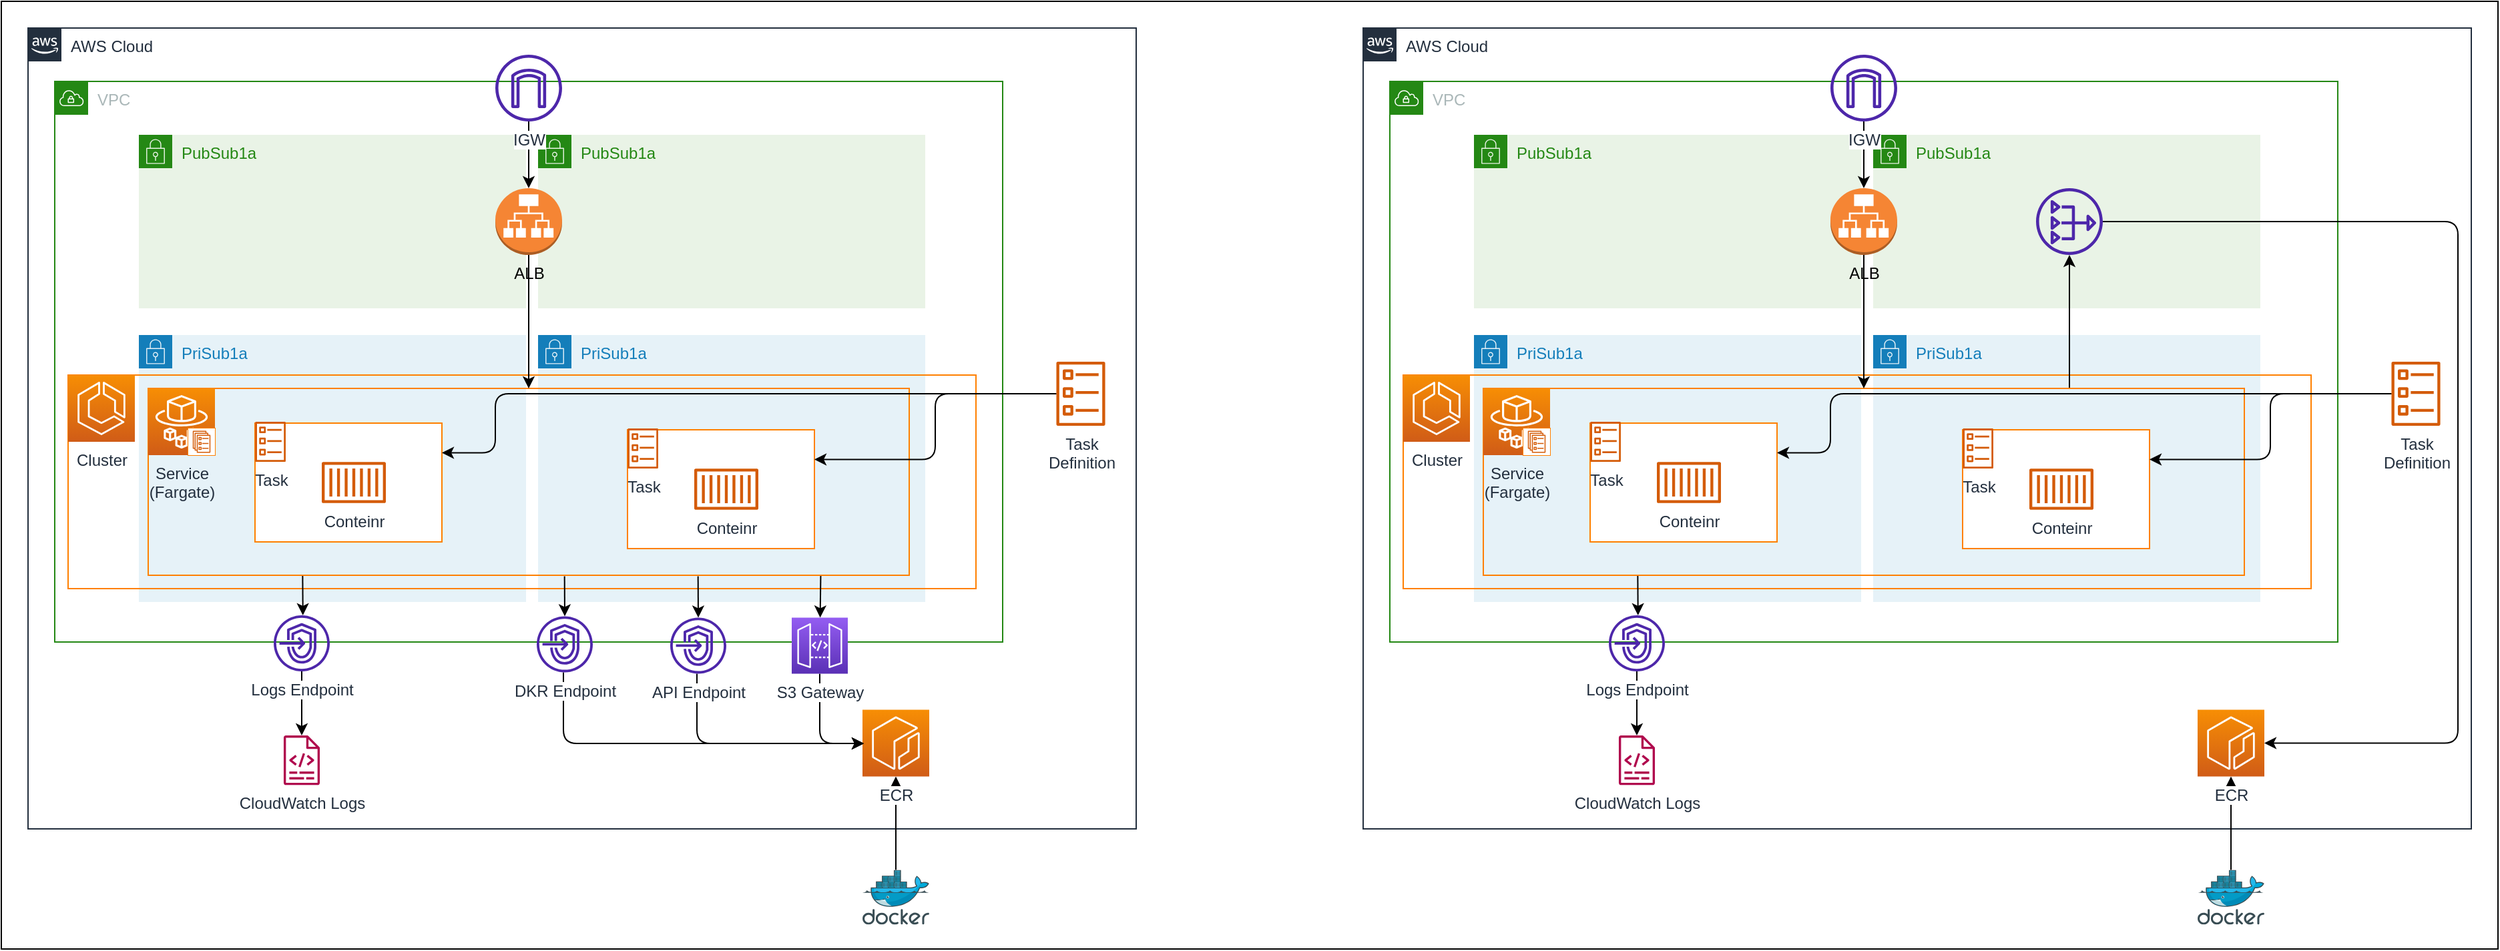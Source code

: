 <mxfile>
    <diagram id="0gaHISmCD_ZFqXQp06Su" name="ページ1">
        <mxGraphModel dx="1631" dy="925" grid="1" gridSize="10" guides="1" tooltips="1" connect="1" arrows="1" fold="1" page="1" pageScale="1" pageWidth="827" pageHeight="1169" math="0" shadow="0">
            <root>
                <mxCell id="0"/>
                <mxCell id="1" parent="0"/>
                <mxCell id="148" value="" style="rounded=0;whiteSpace=wrap;html=1;labelBackgroundColor=#FFFFFF;" vertex="1" parent="1">
                    <mxGeometry x="80" y="260" width="1870" height="710" as="geometry"/>
                </mxCell>
                <mxCell id="4" value="PriSub1a" style="points=[[0,0],[0.25,0],[0.5,0],[0.75,0],[1,0],[1,0.25],[1,0.5],[1,0.75],[1,1],[0.75,1],[0.5,1],[0.25,1],[0,1],[0,0.75],[0,0.5],[0,0.25]];outlineConnect=0;gradientColor=none;html=1;whiteSpace=wrap;fontSize=12;fontStyle=0;container=1;pointerEvents=0;collapsible=0;recursiveResize=0;shape=mxgraph.aws4.group;grIcon=mxgraph.aws4.group_security_group;grStroke=0;strokeColor=#147EBA;fillColor=#E6F2F8;verticalAlign=top;align=left;spacingLeft=30;fontColor=#147EBA;dashed=0;" parent="1" vertex="1">
                    <mxGeometry x="183" y="510" width="290" height="200" as="geometry"/>
                </mxCell>
                <mxCell id="11" value="PriSub1a" style="points=[[0,0],[0.25,0],[0.5,0],[0.75,0],[1,0],[1,0.25],[1,0.5],[1,0.75],[1,1],[0.75,1],[0.5,1],[0.25,1],[0,1],[0,0.75],[0,0.5],[0,0.25]];outlineConnect=0;gradientColor=none;html=1;whiteSpace=wrap;fontSize=12;fontStyle=0;container=1;pointerEvents=0;collapsible=0;recursiveResize=0;shape=mxgraph.aws4.group;grIcon=mxgraph.aws4.group_security_group;grStroke=0;strokeColor=#147EBA;fillColor=#E6F2F8;verticalAlign=top;align=left;spacingLeft=30;fontColor=#147EBA;dashed=0;" parent="1" vertex="1">
                    <mxGeometry x="482" y="510" width="290" height="200" as="geometry"/>
                </mxCell>
                <mxCell id="14" value="" style="rounded=0;whiteSpace=wrap;html=1;fillColor=none;strokeColor=#FF8000;" parent="1" vertex="1">
                    <mxGeometry x="130" y="540" width="680" height="160" as="geometry"/>
                </mxCell>
                <mxCell id="2" value="AWS Cloud" style="points=[[0,0],[0.25,0],[0.5,0],[0.75,0],[1,0],[1,0.25],[1,0.5],[1,0.75],[1,1],[0.75,1],[0.5,1],[0.25,1],[0,1],[0,0.75],[0,0.5],[0,0.25]];outlineConnect=0;gradientColor=none;html=1;whiteSpace=wrap;fontSize=12;fontStyle=0;container=0;pointerEvents=0;collapsible=0;recursiveResize=0;shape=mxgraph.aws4.group;grIcon=mxgraph.aws4.group_aws_cloud_alt;strokeColor=#232F3E;fillColor=none;verticalAlign=top;align=left;spacingLeft=30;fontColor=#232F3E;dashed=0;" parent="1" vertex="1">
                    <mxGeometry x="100" y="280" width="830" height="600" as="geometry"/>
                </mxCell>
                <mxCell id="38" style="edgeStyle=none;html=1;entryX=0.5;entryY=1;entryDx=0;entryDy=0;entryPerimeter=0;" parent="1" source="26" target="25" edge="1">
                    <mxGeometry relative="1" as="geometry"/>
                </mxCell>
                <mxCell id="26" value="" style="sketch=0;aspect=fixed;html=1;points=[];align=center;image;fontSize=12;image=img/lib/mscae/Docker.svg;strokeColor=#FF8000;fillColor=none;" parent="1" vertex="1">
                    <mxGeometry x="725" y="910.7" width="50" height="41" as="geometry"/>
                </mxCell>
                <mxCell id="3" value="VPC" style="points=[[0,0],[0.25,0],[0.5,0],[0.75,0],[1,0],[1,0.25],[1,0.5],[1,0.75],[1,1],[0.75,1],[0.5,1],[0.25,1],[0,1],[0,0.75],[0,0.5],[0,0.25]];outlineConnect=0;gradientColor=none;html=1;whiteSpace=wrap;fontSize=12;fontStyle=0;container=0;pointerEvents=0;collapsible=0;recursiveResize=0;shape=mxgraph.aws4.group;grIcon=mxgraph.aws4.group_vpc;strokeColor=#248814;fillColor=none;verticalAlign=top;align=left;spacingLeft=30;fontColor=#AAB7B8;dashed=0;" parent="1" vertex="1">
                    <mxGeometry x="120" y="320" width="710" height="420" as="geometry"/>
                </mxCell>
                <mxCell id="25" value="&lt;span style=&quot;background-color: rgb(255, 255, 255);&quot;&gt;ECR&lt;/span&gt;" style="sketch=0;points=[[0,0,0],[0.25,0,0],[0.5,0,0],[0.75,0,0],[1,0,0],[0,1,0],[0.25,1,0],[0.5,1,0],[0.75,1,0],[1,1,0],[0,0.25,0],[0,0.5,0],[0,0.75,0],[1,0.25,0],[1,0.5,0],[1,0.75,0]];outlineConnect=0;fontColor=#232F3E;gradientColor=#F78E04;gradientDirection=north;fillColor=#D05C17;strokeColor=#ffffff;dashed=0;verticalLabelPosition=bottom;verticalAlign=top;align=center;html=1;fontSize=12;fontStyle=0;aspect=fixed;shape=mxgraph.aws4.resourceIcon;resIcon=mxgraph.aws4.ecr;" parent="1" vertex="1">
                    <mxGeometry x="725" y="790.7" width="50" height="50" as="geometry"/>
                </mxCell>
                <mxCell id="40" style="edgeStyle=elbowEdgeStyle;html=1;" parent="1" source="34" edge="1">
                    <mxGeometry relative="1" as="geometry">
                        <Array as="points">
                            <mxPoint x="501" y="780.7"/>
                        </Array>
                        <mxPoint x="726" y="816" as="targetPoint"/>
                    </mxGeometry>
                </mxCell>
                <mxCell id="34" value="&lt;span style=&quot;background-color: rgb(255, 255, 255);&quot;&gt;DKR Endpoint&lt;br&gt;&lt;/span&gt;" style="sketch=0;outlineConnect=0;fontColor=#232F3E;gradientColor=none;fillColor=#4D27AA;strokeColor=none;dashed=0;verticalLabelPosition=bottom;verticalAlign=top;align=center;html=1;fontSize=12;fontStyle=0;aspect=fixed;pointerEvents=1;shape=mxgraph.aws4.endpoints;" parent="1" vertex="1">
                    <mxGeometry x="481" y="720.7" width="42" height="42" as="geometry"/>
                </mxCell>
                <mxCell id="47" style="edgeStyle=elbowEdgeStyle;html=1;" parent="1" source="35" edge="1">
                    <mxGeometry relative="1" as="geometry">
                        <Array as="points">
                            <mxPoint x="601" y="780.7"/>
                        </Array>
                        <mxPoint x="726" y="816" as="targetPoint"/>
                    </mxGeometry>
                </mxCell>
                <mxCell id="35" value="&lt;span style=&quot;background-color: rgb(255, 255, 255);&quot;&gt;&lt;span style=&quot;color: rgba(0, 0, 0, 0); font-family: monospace; font-size: 0px; text-align: start;&quot;&gt;%3CmxGraphModel%3E%3Croot%3E%3CmxCell%20id%3D%220%22%2F%3E%3CmxCell%20id%3D%221%22%20parent%3D%220%22%2F%3E%3CmxCell%20id%3D%222%22%20value%3D%22DKR%20Endpoint%22%20style%3D%22sketch%3D0%3BoutlineConnect%3D0%3BfontColor%3D%23232F3E%3BgradientColor%3Dnone%3BfillColor%3D%234D27AA%3BstrokeColor%3Dnone%3Bdashed%3D0%3BverticalLabelPosition%3Dbottom%3BverticalAlign%3Dtop%3Balign%3Dcenter%3Bhtml%3D1%3BfontSize%3D12%3BfontStyle%3D0%3Baspect%3Dfixed%3BpointerEvents%3D1%3Bshape%3Dmxgraph.aws4.endpoints%3B%22%20vertex%3D%221%22%20parent%3D%221%22%3E%3CmxGeometry%20x%3D%22260%22%20y%3D%22720%22%20width%3D%2242%22%20height%3D%2242%22%20as%3D%22geometry%22%2F%3E%3C%2FmxCell%3E%3C%2Froot%3E%3C%2FmxGraphModel%3E&lt;/span&gt;API Endpoint&lt;br&gt;&lt;/span&gt;" style="sketch=0;outlineConnect=0;fontColor=#232F3E;gradientColor=none;fillColor=#4D27AA;strokeColor=none;dashed=0;verticalLabelPosition=bottom;verticalAlign=top;align=center;html=1;fontSize=12;fontStyle=0;aspect=fixed;pointerEvents=1;shape=mxgraph.aws4.endpoints;" parent="1" vertex="1">
                    <mxGeometry x="581" y="721.7" width="42" height="42" as="geometry"/>
                </mxCell>
                <mxCell id="50" style="edgeStyle=elbowEdgeStyle;html=1;" parent="1" source="36" target="48" edge="1">
                    <mxGeometry relative="1" as="geometry"/>
                </mxCell>
                <mxCell id="36" value="&lt;span style=&quot;background-color: rgb(255, 255, 255);&quot;&gt;&lt;span style=&quot;color: rgba(0, 0, 0, 0); font-family: monospace; font-size: 0px; text-align: start;&quot;&gt;%3CmxGraphModel%3E%3Croot%3E%3CmxCell%20id%3D%220%22%2F%3E%3CmxCell%20id%3D%221%22%20parent%3D%220%22%2F%3E%3CmxCell%20id%3D%222%22%20value%3D%22DKR%20Endpoint%22%20style%3D%22sketch%3D0%3BoutlineConnect%3D0%3BfontColor%3D%23232F3E%3BgradientColor%3Dnone%3BfillColor%3D%234D27AA%3BstrokeColor%3Dnone%3Bdashed%3D0%3BverticalLabelPosition%3Dbottom%3BverticalAlign%3Dtop%3Balign%3Dcenter%3Bhtml%3D1%3BfontSize%3D12%3BfontStyle%3D0%3Baspect%3Dfixed%3BpointerEvents%3D1%3Bshape%3Dmxgraph.aws4.endpoints%3B%22%20vertex%3D%221%22%20parent%3D%221%22%3E%3CmxGeometry%20x%3D%22260%22%20y%3D%22720%22%20width%3D%2242%22%20height%3D%2242%22%20as%3D%22geometry%22%2F%3E%3C%2FmxCell%3E%3C%2Froot%3E%3C%2FmxGraphModel%3E&lt;/span&gt;Logs Endpoint&lt;/span&gt;" style="sketch=0;outlineConnect=0;fontColor=#232F3E;gradientColor=none;fillColor=#4D27AA;strokeColor=none;dashed=0;verticalLabelPosition=bottom;verticalAlign=top;align=center;html=1;fontSize=12;fontStyle=0;aspect=fixed;pointerEvents=1;shape=mxgraph.aws4.endpoints;" parent="1" vertex="1">
                    <mxGeometry x="284" y="720" width="42" height="42" as="geometry"/>
                </mxCell>
                <mxCell id="100" style="edgeStyle=elbowEdgeStyle;html=1;" edge="1" parent="1" source="37">
                    <mxGeometry relative="1" as="geometry">
                        <mxPoint x="726" y="816" as="targetPoint"/>
                        <Array as="points">
                            <mxPoint x="693" y="780.7"/>
                        </Array>
                    </mxGeometry>
                </mxCell>
                <mxCell id="37" value="&lt;span style=&quot;background-color: rgb(255, 255, 255);&quot;&gt;S3 Gateway&lt;/span&gt;" style="sketch=0;points=[[0,0,0],[0.25,0,0],[0.5,0,0],[0.75,0,0],[1,0,0],[0,1,0],[0.25,1,0],[0.5,1,0],[0.75,1,0],[1,1,0],[0,0.25,0],[0,0.5,0],[0,0.75,0],[1,0.25,0],[1,0.5,0],[1,0.75,0]];outlineConnect=0;fontColor=#232F3E;gradientColor=#945DF2;gradientDirection=north;fillColor=#5A30B5;strokeColor=#ffffff;dashed=0;verticalLabelPosition=bottom;verticalAlign=top;align=center;html=1;fontSize=12;fontStyle=0;aspect=fixed;shape=mxgraph.aws4.resourceIcon;resIcon=mxgraph.aws4.api_gateway;" parent="1" vertex="1">
                    <mxGeometry x="672" y="721.7" width="42" height="42" as="geometry"/>
                </mxCell>
                <mxCell id="48" value="CloudWatch Logs" style="sketch=0;outlineConnect=0;fontColor=#232F3E;gradientColor=none;fillColor=#B0084D;strokeColor=none;dashed=0;verticalLabelPosition=bottom;verticalAlign=top;align=center;html=1;fontSize=12;fontStyle=0;aspect=fixed;pointerEvents=1;shape=mxgraph.aws4.logs;labelBackgroundColor=#FFFFFF;" parent="1" vertex="1">
                    <mxGeometry x="280" y="810" width="50" height="37.18" as="geometry"/>
                </mxCell>
                <mxCell id="6" value="PubSub1a" style="points=[[0,0],[0.25,0],[0.5,0],[0.75,0],[1,0],[1,0.25],[1,0.5],[1,0.75],[1,1],[0.75,1],[0.5,1],[0.25,1],[0,1],[0,0.75],[0,0.5],[0,0.25]];outlineConnect=0;gradientColor=none;html=1;whiteSpace=wrap;fontSize=12;fontStyle=0;container=1;pointerEvents=0;collapsible=0;recursiveResize=0;shape=mxgraph.aws4.group;grIcon=mxgraph.aws4.group_security_group;grStroke=0;strokeColor=#248814;fillColor=#E9F3E6;verticalAlign=top;align=left;spacingLeft=30;fontColor=#248814;dashed=0;" parent="1" vertex="1">
                    <mxGeometry x="183" y="360" width="290" height="130" as="geometry"/>
                </mxCell>
                <mxCell id="12" value="PubSub1a" style="points=[[0,0],[0.25,0],[0.5,0],[0.75,0],[1,0],[1,0.25],[1,0.5],[1,0.75],[1,1],[0.75,1],[0.5,1],[0.25,1],[0,1],[0,0.75],[0,0.5],[0,0.25]];outlineConnect=0;gradientColor=none;html=1;whiteSpace=wrap;fontSize=12;fontStyle=0;container=1;pointerEvents=0;collapsible=0;recursiveResize=0;shape=mxgraph.aws4.group;grIcon=mxgraph.aws4.group_security_group;grStroke=0;strokeColor=#248814;fillColor=#E9F3E6;verticalAlign=top;align=left;spacingLeft=30;fontColor=#248814;dashed=0;" parent="1" vertex="1">
                    <mxGeometry x="482" y="360" width="290" height="130" as="geometry"/>
                </mxCell>
                <mxCell id="8" value="ALB" style="outlineConnect=0;dashed=0;verticalLabelPosition=bottom;verticalAlign=top;align=center;html=1;shape=mxgraph.aws3.application_load_balancer;fillColor=#F58534;gradientColor=none;" parent="12" vertex="1">
                    <mxGeometry x="-32" y="40" width="50" height="50" as="geometry"/>
                </mxCell>
                <mxCell id="54" style="edgeStyle=elbowEdgeStyle;html=1;entryX=0.5;entryY=0;entryDx=0;entryDy=0;entryPerimeter=0;" parent="1" source="53" target="8" edge="1">
                    <mxGeometry relative="1" as="geometry"/>
                </mxCell>
                <mxCell id="53" value="IGW" style="sketch=0;outlineConnect=0;fontColor=#232F3E;gradientColor=none;fillColor=#4D27AA;strokeColor=none;dashed=0;verticalLabelPosition=bottom;verticalAlign=top;align=center;html=1;fontSize=12;fontStyle=0;aspect=fixed;pointerEvents=1;shape=mxgraph.aws4.internet_gateway;labelBackgroundColor=#FFFFFF;" parent="1" vertex="1">
                    <mxGeometry x="450" y="300" width="50" height="50" as="geometry"/>
                </mxCell>
                <mxCell id="42" style="edgeStyle=elbowEdgeStyle;html=1;" parent="1" target="34" edge="1">
                    <mxGeometry relative="1" as="geometry">
                        <mxPoint x="501.842" y="690.7" as="sourcePoint"/>
                    </mxGeometry>
                </mxCell>
                <mxCell id="46" style="edgeStyle=elbowEdgeStyle;html=1;" parent="1" target="35" edge="1">
                    <mxGeometry relative="1" as="geometry">
                        <mxPoint x="601.842" y="690.7" as="sourcePoint"/>
                    </mxGeometry>
                </mxCell>
                <mxCell id="49" style="edgeStyle=elbowEdgeStyle;html=1;" parent="1" target="36" edge="1">
                    <mxGeometry relative="1" as="geometry">
                        <mxPoint x="305.667" y="690" as="sourcePoint"/>
                        <Array as="points">
                            <mxPoint x="305.88" y="700"/>
                        </Array>
                    </mxGeometry>
                </mxCell>
                <mxCell id="99" style="edgeStyle=none;html=1;exitX=0.496;exitY=0.995;exitDx=0;exitDy=0;exitPerimeter=0;" edge="1" parent="1" target="37">
                    <mxGeometry relative="1" as="geometry">
                        <mxPoint x="693.72" y="690" as="sourcePoint"/>
                    </mxGeometry>
                </mxCell>
                <mxCell id="17" value="" style="rounded=0;whiteSpace=wrap;html=1;fillColor=none;strokeColor=#FF8000;" parent="1" vertex="1">
                    <mxGeometry x="190" y="550" width="570" height="140" as="geometry"/>
                </mxCell>
                <mxCell id="19" value="Service&lt;br&gt;(Fargate)" style="sketch=0;points=[[0,0,0],[0.25,0,0],[0.5,0,0],[0.75,0,0],[1,0,0],[0,1,0],[0.25,1,0],[0.5,1,0],[0.75,1,0],[1,1,0],[0,0.25,0],[0,0.5,0],[0,0.75,0],[1,0.25,0],[1,0.5,0],[1,0.75,0]];outlineConnect=0;fontColor=#232F3E;gradientColor=#F78E04;gradientDirection=north;fillColor=#D05C17;strokeColor=#ffffff;dashed=0;verticalLabelPosition=bottom;verticalAlign=top;align=center;html=1;fontSize=12;fontStyle=0;aspect=fixed;shape=mxgraph.aws4.resourceIcon;resIcon=mxgraph.aws4.fargate;" parent="1" vertex="1">
                    <mxGeometry x="190" y="550" width="50" height="50" as="geometry"/>
                </mxCell>
                <mxCell id="21" value="" style="group;strokeColor=#FF8000;" parent="1" vertex="1" connectable="0">
                    <mxGeometry x="220" y="580" width="20" height="20" as="geometry"/>
                </mxCell>
                <mxCell id="20" value="" style="rounded=0;whiteSpace=wrap;html=1;strokeColor=none;" parent="21" vertex="1">
                    <mxGeometry width="20" height="20" as="geometry"/>
                </mxCell>
                <mxCell id="16" value="" style="sketch=0;outlineConnect=0;fontColor=#232F3E;gradientColor=none;fillColor=#D45B07;strokeColor=none;dashed=0;verticalLabelPosition=bottom;verticalAlign=top;align=center;html=1;fontSize=12;fontStyle=0;aspect=fixed;pointerEvents=1;shape=mxgraph.aws4.ecs_service;" parent="21" vertex="1">
                    <mxGeometry x="3.333" y="1.793" width="13.333" height="16.413" as="geometry"/>
                </mxCell>
                <mxCell id="28" value="" style="rounded=0;whiteSpace=wrap;html=1;fillColor=default;strokeColor=#FF8000;" parent="1" vertex="1">
                    <mxGeometry x="270" y="576" width="140" height="89" as="geometry"/>
                </mxCell>
                <mxCell id="22" value="Conteinr" style="sketch=0;outlineConnect=0;fontColor=#232F3E;gradientColor=none;fillColor=#D45B07;strokeColor=none;dashed=0;verticalLabelPosition=bottom;verticalAlign=top;align=center;html=1;fontSize=12;fontStyle=0;aspect=fixed;pointerEvents=1;shape=mxgraph.aws4.container_1;" parent="1" vertex="1">
                    <mxGeometry x="320" y="605" width="48" height="31" as="geometry"/>
                </mxCell>
                <mxCell id="27" value="Task" style="sketch=0;outlineConnect=0;fontColor=#232F3E;gradientColor=none;fillColor=#D45B07;strokeColor=none;dashed=0;verticalLabelPosition=bottom;verticalAlign=top;align=center;html=1;fontSize=12;fontStyle=0;aspect=fixed;pointerEvents=1;shape=mxgraph.aws4.ecs_task;" parent="1" vertex="1">
                    <mxGeometry x="270" y="575" width="23.12" height="30" as="geometry"/>
                </mxCell>
                <mxCell id="29" value="" style="rounded=0;whiteSpace=wrap;html=1;fillColor=default;strokeColor=#FF8000;" parent="1" vertex="1">
                    <mxGeometry x="549" y="581" width="140" height="89" as="geometry"/>
                </mxCell>
                <mxCell id="30" value="Conteinr" style="sketch=0;outlineConnect=0;fontColor=#232F3E;gradientColor=none;fillColor=#D45B07;strokeColor=none;dashed=0;verticalLabelPosition=bottom;verticalAlign=top;align=center;html=1;fontSize=12;fontStyle=0;aspect=fixed;pointerEvents=1;shape=mxgraph.aws4.container_1;" parent="1" vertex="1">
                    <mxGeometry x="599" y="610" width="48" height="31" as="geometry"/>
                </mxCell>
                <mxCell id="31" value="Task" style="sketch=0;outlineConnect=0;fontColor=#232F3E;gradientColor=none;fillColor=#D45B07;strokeColor=none;dashed=0;verticalLabelPosition=bottom;verticalAlign=top;align=center;html=1;fontSize=12;fontStyle=0;aspect=fixed;pointerEvents=1;shape=mxgraph.aws4.ecs_task;" parent="1" vertex="1">
                    <mxGeometry x="549" y="580" width="23.12" height="30" as="geometry"/>
                </mxCell>
                <mxCell id="44" style="edgeStyle=elbowEdgeStyle;html=1;entryX=1;entryY=0.25;entryDx=0;entryDy=0;" parent="1" source="24" target="28" edge="1">
                    <mxGeometry relative="1" as="geometry">
                        <Array as="points">
                            <mxPoint x="450" y="580"/>
                        </Array>
                    </mxGeometry>
                </mxCell>
                <mxCell id="45" style="edgeStyle=elbowEdgeStyle;html=1;entryX=1;entryY=0.25;entryDx=0;entryDy=0;" parent="1" source="24" target="29" edge="1">
                    <mxGeometry relative="1" as="geometry"/>
                </mxCell>
                <mxCell id="24" value="Task &lt;br&gt;Definition" style="sketch=0;outlineConnect=0;fontColor=#232F3E;gradientColor=none;fillColor=#D45B07;strokeColor=none;dashed=0;verticalLabelPosition=bottom;verticalAlign=top;align=center;html=1;fontSize=12;fontStyle=0;aspect=fixed;pointerEvents=1;shape=mxgraph.aws4.ecs_task;" parent="1" vertex="1">
                    <mxGeometry x="870" y="530" width="37" height="48" as="geometry"/>
                </mxCell>
                <mxCell id="13" value="Cluster" style="sketch=0;points=[[0,0,0],[0.25,0,0],[0.5,0,0],[0.75,0,0],[1,0,0],[0,1,0],[0.25,1,0],[0.5,1,0],[0.75,1,0],[1,1,0],[0,0.25,0],[0,0.5,0],[0,0.75,0],[1,0.25,0],[1,0.5,0],[1,0.75,0]];outlineConnect=0;fontColor=#232F3E;gradientColor=#F78E04;gradientDirection=north;fillColor=#D05C17;strokeColor=#ffffff;dashed=0;verticalLabelPosition=bottom;verticalAlign=top;align=center;html=1;fontSize=12;fontStyle=0;aspect=fixed;shape=mxgraph.aws4.resourceIcon;resIcon=mxgraph.aws4.ecs;" parent="1" vertex="1">
                    <mxGeometry x="130" y="540" width="50" height="50" as="geometry"/>
                </mxCell>
                <mxCell id="55" style="edgeStyle=elbowEdgeStyle;html=1;" parent="1" source="8" edge="1">
                    <mxGeometry relative="1" as="geometry">
                        <mxPoint x="475" y="550" as="targetPoint"/>
                    </mxGeometry>
                </mxCell>
                <mxCell id="102" value="PriSub1a" style="points=[[0,0],[0.25,0],[0.5,0],[0.75,0],[1,0],[1,0.25],[1,0.5],[1,0.75],[1,1],[0.75,1],[0.5,1],[0.25,1],[0,1],[0,0.75],[0,0.5],[0,0.25]];outlineConnect=0;gradientColor=none;html=1;whiteSpace=wrap;fontSize=12;fontStyle=0;container=1;pointerEvents=0;collapsible=0;recursiveResize=0;shape=mxgraph.aws4.group;grIcon=mxgraph.aws4.group_security_group;grStroke=0;strokeColor=#147EBA;fillColor=#E6F2F8;verticalAlign=top;align=left;spacingLeft=30;fontColor=#147EBA;dashed=0;" vertex="1" parent="1">
                    <mxGeometry x="1183" y="510" width="290" height="200" as="geometry"/>
                </mxCell>
                <mxCell id="103" value="PriSub1a" style="points=[[0,0],[0.25,0],[0.5,0],[0.75,0],[1,0],[1,0.25],[1,0.5],[1,0.75],[1,1],[0.75,1],[0.5,1],[0.25,1],[0,1],[0,0.75],[0,0.5],[0,0.25]];outlineConnect=0;gradientColor=none;html=1;whiteSpace=wrap;fontSize=12;fontStyle=0;container=1;pointerEvents=0;collapsible=0;recursiveResize=0;shape=mxgraph.aws4.group;grIcon=mxgraph.aws4.group_security_group;grStroke=0;strokeColor=#147EBA;fillColor=#E6F2F8;verticalAlign=top;align=left;spacingLeft=30;fontColor=#147EBA;dashed=0;" vertex="1" parent="1">
                    <mxGeometry x="1482" y="510" width="290" height="200" as="geometry"/>
                </mxCell>
                <mxCell id="104" value="" style="rounded=0;whiteSpace=wrap;html=1;fillColor=none;strokeColor=#FF8000;" vertex="1" parent="1">
                    <mxGeometry x="1130" y="540" width="680" height="160" as="geometry"/>
                </mxCell>
                <mxCell id="105" value="AWS Cloud" style="points=[[0,0],[0.25,0],[0.5,0],[0.75,0],[1,0],[1,0.25],[1,0.5],[1,0.75],[1,1],[0.75,1],[0.5,1],[0.25,1],[0,1],[0,0.75],[0,0.5],[0,0.25]];outlineConnect=0;gradientColor=none;html=1;whiteSpace=wrap;fontSize=12;fontStyle=0;container=0;pointerEvents=0;collapsible=0;recursiveResize=0;shape=mxgraph.aws4.group;grIcon=mxgraph.aws4.group_aws_cloud_alt;strokeColor=#232F3E;fillColor=none;verticalAlign=top;align=left;spacingLeft=30;fontColor=#232F3E;dashed=0;" vertex="1" parent="1">
                    <mxGeometry x="1100" y="280" width="830" height="600" as="geometry"/>
                </mxCell>
                <mxCell id="106" style="edgeStyle=none;html=1;entryX=0.5;entryY=1;entryDx=0;entryDy=0;entryPerimeter=0;" edge="1" parent="1" source="107" target="109">
                    <mxGeometry relative="1" as="geometry"/>
                </mxCell>
                <mxCell id="107" value="" style="sketch=0;aspect=fixed;html=1;points=[];align=center;image;fontSize=12;image=img/lib/mscae/Docker.svg;strokeColor=#FF8000;fillColor=none;" vertex="1" parent="1">
                    <mxGeometry x="1725" y="910.7" width="50" height="41" as="geometry"/>
                </mxCell>
                <mxCell id="108" value="VPC" style="points=[[0,0],[0.25,0],[0.5,0],[0.75,0],[1,0],[1,0.25],[1,0.5],[1,0.75],[1,1],[0.75,1],[0.5,1],[0.25,1],[0,1],[0,0.75],[0,0.5],[0,0.25]];outlineConnect=0;gradientColor=none;html=1;whiteSpace=wrap;fontSize=12;fontStyle=0;container=0;pointerEvents=0;collapsible=0;recursiveResize=0;shape=mxgraph.aws4.group;grIcon=mxgraph.aws4.group_vpc;strokeColor=#248814;fillColor=none;verticalAlign=top;align=left;spacingLeft=30;fontColor=#AAB7B8;dashed=0;" vertex="1" parent="1">
                    <mxGeometry x="1120" y="320" width="710" height="420" as="geometry"/>
                </mxCell>
                <mxCell id="109" value="&lt;span style=&quot;background-color: rgb(255, 255, 255);&quot;&gt;ECR&lt;/span&gt;" style="sketch=0;points=[[0,0,0],[0.25,0,0],[0.5,0,0],[0.75,0,0],[1,0,0],[0,1,0],[0.25,1,0],[0.5,1,0],[0.75,1,0],[1,1,0],[0,0.25,0],[0,0.5,0],[0,0.75,0],[1,0.25,0],[1,0.5,0],[1,0.75,0]];outlineConnect=0;fontColor=#232F3E;gradientColor=#F78E04;gradientDirection=north;fillColor=#D05C17;strokeColor=#ffffff;dashed=0;verticalLabelPosition=bottom;verticalAlign=top;align=center;html=1;fontSize=12;fontStyle=0;aspect=fixed;shape=mxgraph.aws4.resourceIcon;resIcon=mxgraph.aws4.ecr;" vertex="1" parent="1">
                    <mxGeometry x="1725" y="790.7" width="50" height="50" as="geometry"/>
                </mxCell>
                <mxCell id="114" style="edgeStyle=elbowEdgeStyle;html=1;" edge="1" parent="1" source="115" target="118">
                    <mxGeometry relative="1" as="geometry"/>
                </mxCell>
                <mxCell id="115" value="&lt;span style=&quot;background-color: rgb(255, 255, 255);&quot;&gt;&lt;span style=&quot;color: rgba(0, 0, 0, 0); font-family: monospace; font-size: 0px; text-align: start;&quot;&gt;%3CmxGraphModel%3E%3Croot%3E%3CmxCell%20id%3D%220%22%2F%3E%3CmxCell%20id%3D%221%22%20parent%3D%220%22%2F%3E%3CmxCell%20id%3D%222%22%20value%3D%22DKR%20Endpoint%22%20style%3D%22sketch%3D0%3BoutlineConnect%3D0%3BfontColor%3D%23232F3E%3BgradientColor%3Dnone%3BfillColor%3D%234D27AA%3BstrokeColor%3Dnone%3Bdashed%3D0%3BverticalLabelPosition%3Dbottom%3BverticalAlign%3Dtop%3Balign%3Dcenter%3Bhtml%3D1%3BfontSize%3D12%3BfontStyle%3D0%3Baspect%3Dfixed%3BpointerEvents%3D1%3Bshape%3Dmxgraph.aws4.endpoints%3B%22%20vertex%3D%221%22%20parent%3D%221%22%3E%3CmxGeometry%20x%3D%22260%22%20y%3D%22720%22%20width%3D%2242%22%20height%3D%2242%22%20as%3D%22geometry%22%2F%3E%3C%2FmxCell%3E%3C%2Froot%3E%3C%2FmxGraphModel%3E&lt;/span&gt;Logs Endpoint&lt;/span&gt;" style="sketch=0;outlineConnect=0;fontColor=#232F3E;gradientColor=none;fillColor=#4D27AA;strokeColor=none;dashed=0;verticalLabelPosition=bottom;verticalAlign=top;align=center;html=1;fontSize=12;fontStyle=0;aspect=fixed;pointerEvents=1;shape=mxgraph.aws4.endpoints;" vertex="1" parent="1">
                    <mxGeometry x="1284" y="720" width="42" height="42" as="geometry"/>
                </mxCell>
                <mxCell id="118" value="CloudWatch Logs" style="sketch=0;outlineConnect=0;fontColor=#232F3E;gradientColor=none;fillColor=#B0084D;strokeColor=none;dashed=0;verticalLabelPosition=bottom;verticalAlign=top;align=center;html=1;fontSize=12;fontStyle=0;aspect=fixed;pointerEvents=1;shape=mxgraph.aws4.logs;labelBackgroundColor=#FFFFFF;" vertex="1" parent="1">
                    <mxGeometry x="1280" y="810" width="50" height="37.18" as="geometry"/>
                </mxCell>
                <mxCell id="119" value="PubSub1a" style="points=[[0,0],[0.25,0],[0.5,0],[0.75,0],[1,0],[1,0.25],[1,0.5],[1,0.75],[1,1],[0.75,1],[0.5,1],[0.25,1],[0,1],[0,0.75],[0,0.5],[0,0.25]];outlineConnect=0;gradientColor=none;html=1;whiteSpace=wrap;fontSize=12;fontStyle=0;container=1;pointerEvents=0;collapsible=0;recursiveResize=0;shape=mxgraph.aws4.group;grIcon=mxgraph.aws4.group_security_group;grStroke=0;strokeColor=#248814;fillColor=#E9F3E6;verticalAlign=top;align=left;spacingLeft=30;fontColor=#248814;dashed=0;" vertex="1" parent="1">
                    <mxGeometry x="1183" y="360" width="290" height="130" as="geometry"/>
                </mxCell>
                <mxCell id="120" value="PubSub1a" style="points=[[0,0],[0.25,0],[0.5,0],[0.75,0],[1,0],[1,0.25],[1,0.5],[1,0.75],[1,1],[0.75,1],[0.5,1],[0.25,1],[0,1],[0,0.75],[0,0.5],[0,0.25]];outlineConnect=0;gradientColor=none;html=1;whiteSpace=wrap;fontSize=12;fontStyle=0;container=1;pointerEvents=0;collapsible=0;recursiveResize=0;shape=mxgraph.aws4.group;grIcon=mxgraph.aws4.group_security_group;grStroke=0;strokeColor=#248814;fillColor=#E9F3E6;verticalAlign=top;align=left;spacingLeft=30;fontColor=#248814;dashed=0;" vertex="1" parent="1">
                    <mxGeometry x="1482" y="360" width="290" height="130" as="geometry"/>
                </mxCell>
                <mxCell id="121" value="ALB" style="outlineConnect=0;dashed=0;verticalLabelPosition=bottom;verticalAlign=top;align=center;html=1;shape=mxgraph.aws3.application_load_balancer;fillColor=#F58534;gradientColor=none;" vertex="1" parent="120">
                    <mxGeometry x="-32" y="40" width="50" height="50" as="geometry"/>
                </mxCell>
                <mxCell id="145" value="" style="sketch=0;outlineConnect=0;fontColor=#232F3E;gradientColor=none;fillColor=#4D27AA;strokeColor=none;dashed=0;verticalLabelPosition=bottom;verticalAlign=top;align=center;html=1;fontSize=12;fontStyle=0;aspect=fixed;pointerEvents=1;shape=mxgraph.aws4.nat_gateway;labelBackgroundColor=#FFFFFF;" vertex="1" parent="120">
                    <mxGeometry x="122" y="40" width="50" height="50" as="geometry"/>
                </mxCell>
                <mxCell id="122" style="edgeStyle=elbowEdgeStyle;html=1;entryX=0.5;entryY=0;entryDx=0;entryDy=0;entryPerimeter=0;" edge="1" parent="1" source="123" target="121">
                    <mxGeometry relative="1" as="geometry"/>
                </mxCell>
                <mxCell id="123" value="IGW" style="sketch=0;outlineConnect=0;fontColor=#232F3E;gradientColor=none;fillColor=#4D27AA;strokeColor=none;dashed=0;verticalLabelPosition=bottom;verticalAlign=top;align=center;html=1;fontSize=12;fontStyle=0;aspect=fixed;pointerEvents=1;shape=mxgraph.aws4.internet_gateway;labelBackgroundColor=#FFFFFF;" vertex="1" parent="1">
                    <mxGeometry x="1450" y="300" width="50" height="50" as="geometry"/>
                </mxCell>
                <mxCell id="126" style="edgeStyle=elbowEdgeStyle;html=1;" edge="1" parent="1" target="115">
                    <mxGeometry relative="1" as="geometry">
                        <mxPoint x="1305.667" y="690" as="sourcePoint"/>
                        <Array as="points">
                            <mxPoint x="1305.88" y="700"/>
                        </Array>
                    </mxGeometry>
                </mxCell>
                <mxCell id="146" style="edgeStyle=elbowEdgeStyle;html=1;" edge="1" parent="1" source="128" target="145">
                    <mxGeometry relative="1" as="geometry"/>
                </mxCell>
                <mxCell id="128" value="" style="rounded=0;whiteSpace=wrap;html=1;fillColor=none;strokeColor=#FF8000;" vertex="1" parent="1">
                    <mxGeometry x="1190" y="550" width="570" height="140" as="geometry"/>
                </mxCell>
                <mxCell id="129" value="Service&lt;br&gt;(Fargate)" style="sketch=0;points=[[0,0,0],[0.25,0,0],[0.5,0,0],[0.75,0,0],[1,0,0],[0,1,0],[0.25,1,0],[0.5,1,0],[0.75,1,0],[1,1,0],[0,0.25,0],[0,0.5,0],[0,0.75,0],[1,0.25,0],[1,0.5,0],[1,0.75,0]];outlineConnect=0;fontColor=#232F3E;gradientColor=#F78E04;gradientDirection=north;fillColor=#D05C17;strokeColor=#ffffff;dashed=0;verticalLabelPosition=bottom;verticalAlign=top;align=center;html=1;fontSize=12;fontStyle=0;aspect=fixed;shape=mxgraph.aws4.resourceIcon;resIcon=mxgraph.aws4.fargate;" vertex="1" parent="1">
                    <mxGeometry x="1190" y="550" width="50" height="50" as="geometry"/>
                </mxCell>
                <mxCell id="130" value="" style="group;strokeColor=#FF8000;" vertex="1" connectable="0" parent="1">
                    <mxGeometry x="1220" y="580" width="20" height="20" as="geometry"/>
                </mxCell>
                <mxCell id="131" value="" style="rounded=0;whiteSpace=wrap;html=1;strokeColor=none;" vertex="1" parent="130">
                    <mxGeometry width="20" height="20" as="geometry"/>
                </mxCell>
                <mxCell id="132" value="" style="sketch=0;outlineConnect=0;fontColor=#232F3E;gradientColor=none;fillColor=#D45B07;strokeColor=none;dashed=0;verticalLabelPosition=bottom;verticalAlign=top;align=center;html=1;fontSize=12;fontStyle=0;aspect=fixed;pointerEvents=1;shape=mxgraph.aws4.ecs_service;" vertex="1" parent="130">
                    <mxGeometry x="3.333" y="1.793" width="13.333" height="16.413" as="geometry"/>
                </mxCell>
                <mxCell id="133" value="" style="rounded=0;whiteSpace=wrap;html=1;fillColor=default;strokeColor=#FF8000;" vertex="1" parent="1">
                    <mxGeometry x="1270" y="576" width="140" height="89" as="geometry"/>
                </mxCell>
                <mxCell id="134" value="Conteinr" style="sketch=0;outlineConnect=0;fontColor=#232F3E;gradientColor=none;fillColor=#D45B07;strokeColor=none;dashed=0;verticalLabelPosition=bottom;verticalAlign=top;align=center;html=1;fontSize=12;fontStyle=0;aspect=fixed;pointerEvents=1;shape=mxgraph.aws4.container_1;" vertex="1" parent="1">
                    <mxGeometry x="1320" y="605" width="48" height="31" as="geometry"/>
                </mxCell>
                <mxCell id="135" value="Task" style="sketch=0;outlineConnect=0;fontColor=#232F3E;gradientColor=none;fillColor=#D45B07;strokeColor=none;dashed=0;verticalLabelPosition=bottom;verticalAlign=top;align=center;html=1;fontSize=12;fontStyle=0;aspect=fixed;pointerEvents=1;shape=mxgraph.aws4.ecs_task;" vertex="1" parent="1">
                    <mxGeometry x="1270" y="575" width="23.12" height="30" as="geometry"/>
                </mxCell>
                <mxCell id="136" value="" style="rounded=0;whiteSpace=wrap;html=1;fillColor=default;strokeColor=#FF8000;" vertex="1" parent="1">
                    <mxGeometry x="1549" y="581" width="140" height="89" as="geometry"/>
                </mxCell>
                <mxCell id="137" value="Conteinr" style="sketch=0;outlineConnect=0;fontColor=#232F3E;gradientColor=none;fillColor=#D45B07;strokeColor=none;dashed=0;verticalLabelPosition=bottom;verticalAlign=top;align=center;html=1;fontSize=12;fontStyle=0;aspect=fixed;pointerEvents=1;shape=mxgraph.aws4.container_1;" vertex="1" parent="1">
                    <mxGeometry x="1599" y="610" width="48" height="31" as="geometry"/>
                </mxCell>
                <mxCell id="138" value="Task" style="sketch=0;outlineConnect=0;fontColor=#232F3E;gradientColor=none;fillColor=#D45B07;strokeColor=none;dashed=0;verticalLabelPosition=bottom;verticalAlign=top;align=center;html=1;fontSize=12;fontStyle=0;aspect=fixed;pointerEvents=1;shape=mxgraph.aws4.ecs_task;" vertex="1" parent="1">
                    <mxGeometry x="1549" y="580" width="23.12" height="30" as="geometry"/>
                </mxCell>
                <mxCell id="139" style="edgeStyle=elbowEdgeStyle;html=1;entryX=1;entryY=0.25;entryDx=0;entryDy=0;" edge="1" parent="1" source="141" target="133">
                    <mxGeometry relative="1" as="geometry">
                        <Array as="points">
                            <mxPoint x="1450" y="580"/>
                        </Array>
                    </mxGeometry>
                </mxCell>
                <mxCell id="140" style="edgeStyle=elbowEdgeStyle;html=1;entryX=1;entryY=0.25;entryDx=0;entryDy=0;" edge="1" parent="1" source="141" target="136">
                    <mxGeometry relative="1" as="geometry"/>
                </mxCell>
                <mxCell id="141" value="Task &lt;br&gt;Definition" style="sketch=0;outlineConnect=0;fontColor=#232F3E;gradientColor=none;fillColor=#D45B07;strokeColor=none;dashed=0;verticalLabelPosition=bottom;verticalAlign=top;align=center;html=1;fontSize=12;fontStyle=0;aspect=fixed;pointerEvents=1;shape=mxgraph.aws4.ecs_task;" vertex="1" parent="1">
                    <mxGeometry x="1870" y="530" width="37" height="48" as="geometry"/>
                </mxCell>
                <mxCell id="142" value="Cluster" style="sketch=0;points=[[0,0,0],[0.25,0,0],[0.5,0,0],[0.75,0,0],[1,0,0],[0,1,0],[0.25,1,0],[0.5,1,0],[0.75,1,0],[1,1,0],[0,0.25,0],[0,0.5,0],[0,0.75,0],[1,0.25,0],[1,0.5,0],[1,0.75,0]];outlineConnect=0;fontColor=#232F3E;gradientColor=#F78E04;gradientDirection=north;fillColor=#D05C17;strokeColor=#ffffff;dashed=0;verticalLabelPosition=bottom;verticalAlign=top;align=center;html=1;fontSize=12;fontStyle=0;aspect=fixed;shape=mxgraph.aws4.resourceIcon;resIcon=mxgraph.aws4.ecs;" vertex="1" parent="1">
                    <mxGeometry x="1130" y="540" width="50" height="50" as="geometry"/>
                </mxCell>
                <mxCell id="143" style="edgeStyle=elbowEdgeStyle;html=1;" edge="1" parent="1" source="121">
                    <mxGeometry relative="1" as="geometry">
                        <mxPoint x="1475" y="550" as="targetPoint"/>
                    </mxGeometry>
                </mxCell>
                <mxCell id="147" style="edgeStyle=elbowEdgeStyle;html=1;entryX=1;entryY=0.5;entryDx=0;entryDy=0;entryPerimeter=0;" edge="1" parent="1" source="145" target="109">
                    <mxGeometry relative="1" as="geometry">
                        <Array as="points">
                            <mxPoint x="1920" y="620"/>
                        </Array>
                    </mxGeometry>
                </mxCell>
            </root>
        </mxGraphModel>
    </diagram>
</mxfile>